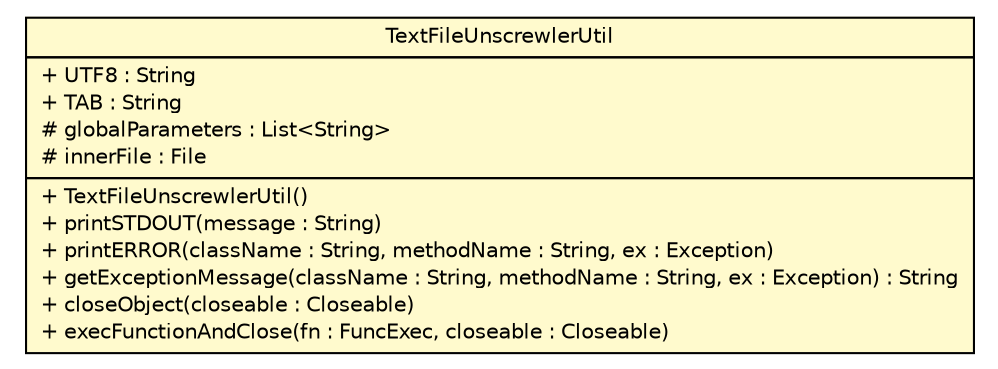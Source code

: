 #!/usr/local/bin/dot
#
# Class diagram 
# Generated by UMLGraph version R5_6-24-gf6e263 (http://www.umlgraph.org/)
#

digraph G {
	edge [fontname="Helvetica",fontsize=10,labelfontname="Helvetica",labelfontsize=10];
	node [fontname="Helvetica",fontsize=10,shape=plaintext];
	nodesep=0.25;
	ranksep=0.5;
	// org.apache.clusterbr.proc.util.TextFileUnscrewlerUtil
	c440 [label=<<table title="org.apache.clusterbr.proc.util.TextFileUnscrewlerUtil" border="0" cellborder="1" cellspacing="0" cellpadding="2" port="p" bgcolor="lemonChiffon" href="./TextFileUnscrewlerUtil.html">
		<tr><td><table border="0" cellspacing="0" cellpadding="1">
<tr><td align="center" balign="center"> TextFileUnscrewlerUtil </td></tr>
		</table></td></tr>
		<tr><td><table border="0" cellspacing="0" cellpadding="1">
<tr><td align="left" balign="left"> + UTF8 : String </td></tr>
<tr><td align="left" balign="left"> + TAB : String </td></tr>
<tr><td align="left" balign="left"> # globalParameters : List&lt;String&gt; </td></tr>
<tr><td align="left" balign="left"> # innerFile : File </td></tr>
		</table></td></tr>
		<tr><td><table border="0" cellspacing="0" cellpadding="1">
<tr><td align="left" balign="left"> + TextFileUnscrewlerUtil() </td></tr>
<tr><td align="left" balign="left"> + printSTDOUT(message : String) </td></tr>
<tr><td align="left" balign="left"> + printERROR(className : String, methodName : String, ex : Exception) </td></tr>
<tr><td align="left" balign="left"> + getExceptionMessage(className : String, methodName : String, ex : Exception) : String </td></tr>
<tr><td align="left" balign="left"> + closeObject(closeable : Closeable) </td></tr>
<tr><td align="left" balign="left"> + execFunctionAndClose(fn : FuncExec, closeable : Closeable) </td></tr>
		</table></td></tr>
		</table>>, URL="./TextFileUnscrewlerUtil.html", fontname="Helvetica", fontcolor="black", fontsize=10.0];
}

